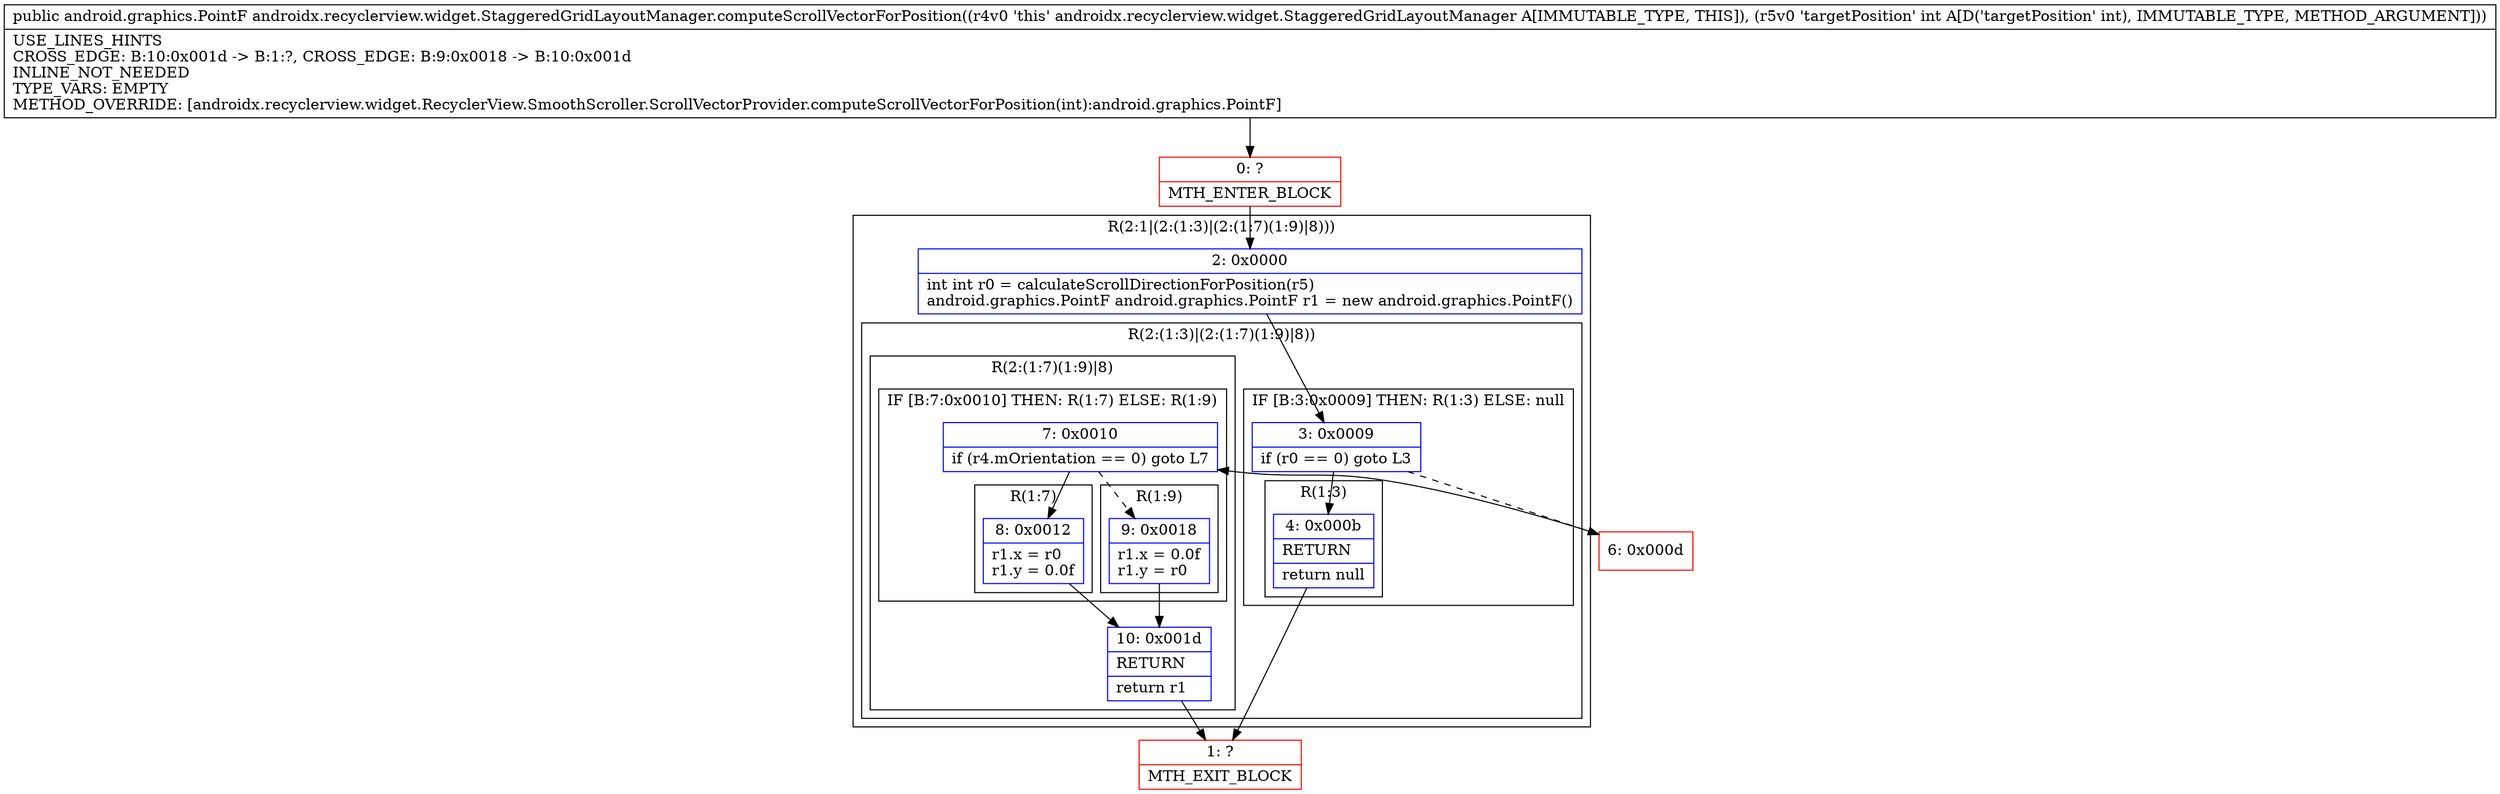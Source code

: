 digraph "CFG forandroidx.recyclerview.widget.StaggeredGridLayoutManager.computeScrollVectorForPosition(I)Landroid\/graphics\/PointF;" {
subgraph cluster_Region_1945091858 {
label = "R(2:1|(2:(1:3)|(2:(1:7)(1:9)|8)))";
node [shape=record,color=blue];
Node_2 [shape=record,label="{2\:\ 0x0000|int int r0 = calculateScrollDirectionForPosition(r5)\landroid.graphics.PointF android.graphics.PointF r1 = new android.graphics.PointF()\l}"];
subgraph cluster_Region_472797632 {
label = "R(2:(1:3)|(2:(1:7)(1:9)|8))";
node [shape=record,color=blue];
subgraph cluster_IfRegion_1158279457 {
label = "IF [B:3:0x0009] THEN: R(1:3) ELSE: null";
node [shape=record,color=blue];
Node_3 [shape=record,label="{3\:\ 0x0009|if (r0 == 0) goto L3\l}"];
subgraph cluster_Region_299830305 {
label = "R(1:3)";
node [shape=record,color=blue];
Node_4 [shape=record,label="{4\:\ 0x000b|RETURN\l|return null\l}"];
}
}
subgraph cluster_Region_1394339862 {
label = "R(2:(1:7)(1:9)|8)";
node [shape=record,color=blue];
subgraph cluster_IfRegion_1773422008 {
label = "IF [B:7:0x0010] THEN: R(1:7) ELSE: R(1:9)";
node [shape=record,color=blue];
Node_7 [shape=record,label="{7\:\ 0x0010|if (r4.mOrientation == 0) goto L7\l}"];
subgraph cluster_Region_1570554286 {
label = "R(1:7)";
node [shape=record,color=blue];
Node_8 [shape=record,label="{8\:\ 0x0012|r1.x = r0\lr1.y = 0.0f\l}"];
}
subgraph cluster_Region_1560466315 {
label = "R(1:9)";
node [shape=record,color=blue];
Node_9 [shape=record,label="{9\:\ 0x0018|r1.x = 0.0f\lr1.y = r0\l}"];
}
}
Node_10 [shape=record,label="{10\:\ 0x001d|RETURN\l|return r1\l}"];
}
}
}
Node_0 [shape=record,color=red,label="{0\:\ ?|MTH_ENTER_BLOCK\l}"];
Node_1 [shape=record,color=red,label="{1\:\ ?|MTH_EXIT_BLOCK\l}"];
Node_6 [shape=record,color=red,label="{6\:\ 0x000d}"];
MethodNode[shape=record,label="{public android.graphics.PointF androidx.recyclerview.widget.StaggeredGridLayoutManager.computeScrollVectorForPosition((r4v0 'this' androidx.recyclerview.widget.StaggeredGridLayoutManager A[IMMUTABLE_TYPE, THIS]), (r5v0 'targetPosition' int A[D('targetPosition' int), IMMUTABLE_TYPE, METHOD_ARGUMENT]))  | USE_LINES_HINTS\lCROSS_EDGE: B:10:0x001d \-\> B:1:?, CROSS_EDGE: B:9:0x0018 \-\> B:10:0x001d\lINLINE_NOT_NEEDED\lTYPE_VARS: EMPTY\lMETHOD_OVERRIDE: [androidx.recyclerview.widget.RecyclerView.SmoothScroller.ScrollVectorProvider.computeScrollVectorForPosition(int):android.graphics.PointF]\l}"];
MethodNode -> Node_0;Node_2 -> Node_3;
Node_3 -> Node_4;
Node_3 -> Node_6[style=dashed];
Node_4 -> Node_1;
Node_7 -> Node_8;
Node_7 -> Node_9[style=dashed];
Node_8 -> Node_10;
Node_9 -> Node_10;
Node_10 -> Node_1;
Node_0 -> Node_2;
Node_6 -> Node_7;
}

